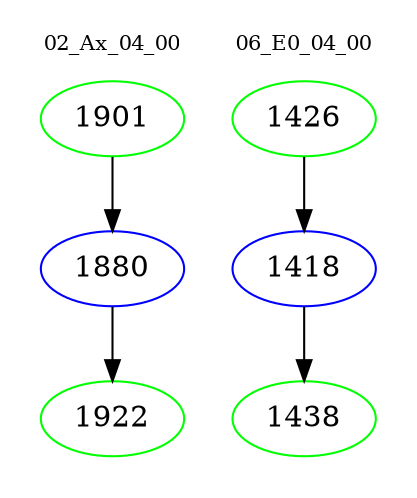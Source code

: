 digraph{
subgraph cluster_0 {
color = white
label = "02_Ax_04_00";
fontsize=10;
T0_1901 [label="1901", color="green"]
T0_1901 -> T0_1880 [color="black"]
T0_1880 [label="1880", color="blue"]
T0_1880 -> T0_1922 [color="black"]
T0_1922 [label="1922", color="green"]
}
subgraph cluster_1 {
color = white
label = "06_E0_04_00";
fontsize=10;
T1_1426 [label="1426", color="green"]
T1_1426 -> T1_1418 [color="black"]
T1_1418 [label="1418", color="blue"]
T1_1418 -> T1_1438 [color="black"]
T1_1438 [label="1438", color="green"]
}
}
